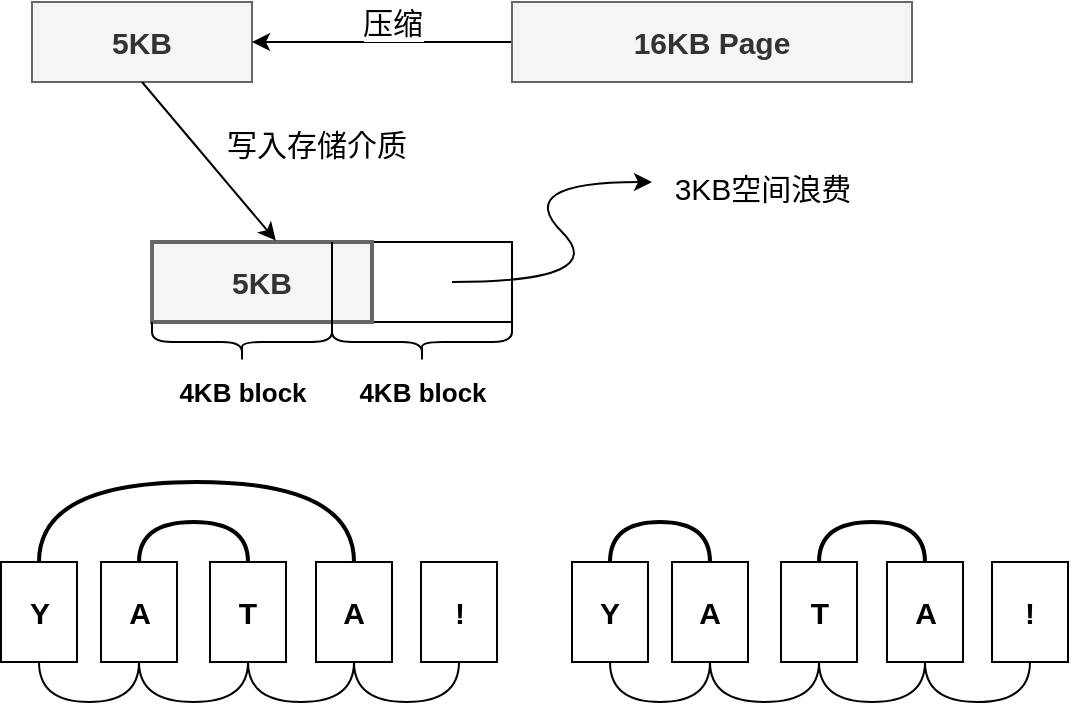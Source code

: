 <mxfile version="24.2.5" type="device">
  <diagram name="第 1 页" id="1plmTfsSaPYjwBltnVix">
    <mxGraphModel dx="757" dy="490" grid="1" gridSize="10" guides="1" tooltips="1" connect="1" arrows="1" fold="1" page="1" pageScale="1" pageWidth="827" pageHeight="1169" math="0" shadow="0">
      <root>
        <mxCell id="0" />
        <mxCell id="1" parent="0" />
        <mxCell id="BMpbnCHBu9v9mtRY_0c9-1" value="5KB" style="rounded=0;whiteSpace=wrap;html=1;fontSize=15;fontStyle=1;fillColor=#f5f5f5;fontColor=#333333;strokeColor=#666666;" vertex="1" parent="1">
          <mxGeometry x="110" y="30" width="110" height="40" as="geometry" />
        </mxCell>
        <mxCell id="BMpbnCHBu9v9mtRY_0c9-4" style="edgeStyle=orthogonalEdgeStyle;rounded=0;orthogonalLoop=1;jettySize=auto;html=1;exitX=0;exitY=0.5;exitDx=0;exitDy=0;entryX=1;entryY=0.5;entryDx=0;entryDy=0;" edge="1" parent="1" source="BMpbnCHBu9v9mtRY_0c9-2" target="BMpbnCHBu9v9mtRY_0c9-1">
          <mxGeometry relative="1" as="geometry" />
        </mxCell>
        <mxCell id="BMpbnCHBu9v9mtRY_0c9-5" value="压缩" style="edgeLabel;html=1;align=center;verticalAlign=middle;resizable=0;points=[];fontSize=15;fontStyle=0" vertex="1" connectable="0" parent="BMpbnCHBu9v9mtRY_0c9-4">
          <mxGeometry x="0.54" y="-2" relative="1" as="geometry">
            <mxPoint x="40" y="-8" as="offset" />
          </mxGeometry>
        </mxCell>
        <mxCell id="BMpbnCHBu9v9mtRY_0c9-2" value="16KB Page" style="rounded=0;whiteSpace=wrap;html=1;fontSize=15;fontStyle=1;fillStyle=auto;shadow=0;glass=0;fillColor=#f5f5f5;fontColor=#333333;strokeColor=#666666;" vertex="1" parent="1">
          <mxGeometry x="350" y="30" width="200" height="40" as="geometry" />
        </mxCell>
        <mxCell id="BMpbnCHBu9v9mtRY_0c9-7" value="" style="rounded=0;whiteSpace=wrap;html=1;fontSize=15;fontStyle=1" vertex="1" parent="1">
          <mxGeometry x="170" y="150" width="180" height="40" as="geometry" />
        </mxCell>
        <mxCell id="BMpbnCHBu9v9mtRY_0c9-8" value="5KB" style="rounded=0;whiteSpace=wrap;html=1;fontSize=15;fontStyle=1;fillColor=#f5f5f5;fontColor=#333333;strokeColor=#666666;strokeWidth=2;" vertex="1" parent="1">
          <mxGeometry x="170" y="150" width="110" height="40" as="geometry" />
        </mxCell>
        <mxCell id="BMpbnCHBu9v9mtRY_0c9-10" value="" style="shape=curlyBracket;whiteSpace=wrap;html=1;rounded=1;labelPosition=left;verticalLabelPosition=middle;align=right;verticalAlign=middle;direction=north;" vertex="1" parent="1">
          <mxGeometry x="170" y="190" width="90" height="20" as="geometry" />
        </mxCell>
        <mxCell id="BMpbnCHBu9v9mtRY_0c9-11" value="" style="shape=curlyBracket;whiteSpace=wrap;html=1;rounded=1;labelPosition=left;verticalLabelPosition=middle;align=right;verticalAlign=middle;direction=north;" vertex="1" parent="1">
          <mxGeometry x="260" y="190" width="90" height="20" as="geometry" />
        </mxCell>
        <mxCell id="BMpbnCHBu9v9mtRY_0c9-12" value="4KB block" style="text;html=1;align=center;verticalAlign=middle;whiteSpace=wrap;rounded=0;fontStyle=1;fontSize=13;" vertex="1" parent="1">
          <mxGeometry x="177.5" y="210" width="75" height="30" as="geometry" />
        </mxCell>
        <mxCell id="BMpbnCHBu9v9mtRY_0c9-13" value="4KB block" style="text;html=1;align=center;verticalAlign=middle;whiteSpace=wrap;rounded=0;fontStyle=1;fontSize=13;" vertex="1" parent="1">
          <mxGeometry x="267.5" y="210" width="75" height="30" as="geometry" />
        </mxCell>
        <mxCell id="BMpbnCHBu9v9mtRY_0c9-14" value="" style="endArrow=none;html=1;rounded=0;" edge="1" parent="1">
          <mxGeometry width="50" height="50" relative="1" as="geometry">
            <mxPoint x="260" y="190" as="sourcePoint" />
            <mxPoint x="260" y="150" as="targetPoint" />
          </mxGeometry>
        </mxCell>
        <mxCell id="BMpbnCHBu9v9mtRY_0c9-15" style="rounded=0;orthogonalLoop=1;jettySize=auto;html=1;exitX=0.5;exitY=1;exitDx=0;exitDy=0;entryX=0.563;entryY=-0.017;entryDx=0;entryDy=0;entryPerimeter=0;" edge="1" parent="1" source="BMpbnCHBu9v9mtRY_0c9-1" target="BMpbnCHBu9v9mtRY_0c9-8">
          <mxGeometry relative="1" as="geometry">
            <mxPoint x="350" y="110" as="sourcePoint" />
            <mxPoint x="220" y="110" as="targetPoint" />
          </mxGeometry>
        </mxCell>
        <mxCell id="BMpbnCHBu9v9mtRY_0c9-16" value="写入存储介质" style="edgeLabel;html=1;align=center;verticalAlign=middle;resizable=0;points=[];fontSize=15;fontStyle=0" vertex="1" connectable="0" parent="BMpbnCHBu9v9mtRY_0c9-15">
          <mxGeometry x="0.54" y="-2" relative="1" as="geometry">
            <mxPoint x="37" y="-32" as="offset" />
          </mxGeometry>
        </mxCell>
        <mxCell id="BMpbnCHBu9v9mtRY_0c9-17" value="" style="curved=1;endArrow=classic;html=1;rounded=0;" edge="1" parent="1">
          <mxGeometry width="50" height="50" relative="1" as="geometry">
            <mxPoint x="320" y="170" as="sourcePoint" />
            <mxPoint x="420" y="120" as="targetPoint" />
            <Array as="points">
              <mxPoint x="400" y="170" />
              <mxPoint x="350" y="120" />
            </Array>
          </mxGeometry>
        </mxCell>
        <mxCell id="BMpbnCHBu9v9mtRY_0c9-18" value="3KB空间浪费" style="text;html=1;align=center;verticalAlign=middle;resizable=0;points=[];autosize=1;strokeColor=none;fillColor=none;fontSize=15;" vertex="1" parent="1">
          <mxGeometry x="420" y="108" width="110" height="30" as="geometry" />
        </mxCell>
        <mxCell id="BMpbnCHBu9v9mtRY_0c9-29" style="rounded=0;orthogonalLoop=1;jettySize=auto;html=1;exitX=0.5;exitY=1;exitDx=0;exitDy=0;entryX=0.5;entryY=1;entryDx=0;entryDy=0;endArrow=none;endFill=0;edgeStyle=orthogonalEdgeStyle;curved=1;" edge="1" parent="1" source="BMpbnCHBu9v9mtRY_0c9-19" target="BMpbnCHBu9v9mtRY_0c9-20">
          <mxGeometry relative="1" as="geometry" />
        </mxCell>
        <mxCell id="BMpbnCHBu9v9mtRY_0c9-43" style="edgeStyle=orthogonalEdgeStyle;rounded=0;orthogonalLoop=1;jettySize=auto;html=1;exitX=0.5;exitY=0;exitDx=0;exitDy=0;entryX=0.5;entryY=0;entryDx=0;entryDy=0;curved=1;endArrow=none;endFill=0;strokeWidth=2;" edge="1" parent="1" source="BMpbnCHBu9v9mtRY_0c9-19" target="BMpbnCHBu9v9mtRY_0c9-22">
          <mxGeometry relative="1" as="geometry">
            <Array as="points">
              <mxPoint x="113" y="270" />
              <mxPoint x="271" y="270" />
            </Array>
          </mxGeometry>
        </mxCell>
        <mxCell id="BMpbnCHBu9v9mtRY_0c9-19" value="Y" style="rounded=0;whiteSpace=wrap;html=1;fontSize=15;fontStyle=1" vertex="1" parent="1">
          <mxGeometry x="94.5" y="310" width="38" height="50" as="geometry" />
        </mxCell>
        <mxCell id="BMpbnCHBu9v9mtRY_0c9-30" style="edgeStyle=orthogonalEdgeStyle;rounded=0;orthogonalLoop=1;jettySize=auto;html=1;exitX=0.5;exitY=1;exitDx=0;exitDy=0;entryX=0.5;entryY=1;entryDx=0;entryDy=0;curved=1;endArrow=none;endFill=0;" edge="1" parent="1" source="BMpbnCHBu9v9mtRY_0c9-20" target="BMpbnCHBu9v9mtRY_0c9-21">
          <mxGeometry relative="1" as="geometry" />
        </mxCell>
        <mxCell id="BMpbnCHBu9v9mtRY_0c9-42" style="edgeStyle=orthogonalEdgeStyle;rounded=0;orthogonalLoop=1;jettySize=auto;html=1;exitX=0.5;exitY=0;exitDx=0;exitDy=0;entryX=0.5;entryY=0;entryDx=0;entryDy=0;curved=1;endArrow=none;endFill=0;strokeWidth=2;" edge="1" parent="1" source="BMpbnCHBu9v9mtRY_0c9-20" target="BMpbnCHBu9v9mtRY_0c9-21">
          <mxGeometry relative="1" as="geometry" />
        </mxCell>
        <mxCell id="BMpbnCHBu9v9mtRY_0c9-20" value="A" style="rounded=0;whiteSpace=wrap;html=1;fontSize=15;fontStyle=1" vertex="1" parent="1">
          <mxGeometry x="144.5" y="310" width="38" height="50" as="geometry" />
        </mxCell>
        <mxCell id="BMpbnCHBu9v9mtRY_0c9-31" style="edgeStyle=orthogonalEdgeStyle;rounded=0;orthogonalLoop=1;jettySize=auto;html=1;exitX=0.5;exitY=1;exitDx=0;exitDy=0;entryX=0.5;entryY=1;entryDx=0;entryDy=0;curved=1;endArrow=none;endFill=0;" edge="1" parent="1" source="BMpbnCHBu9v9mtRY_0c9-21" target="BMpbnCHBu9v9mtRY_0c9-22">
          <mxGeometry relative="1" as="geometry" />
        </mxCell>
        <mxCell id="BMpbnCHBu9v9mtRY_0c9-21" value="T" style="rounded=0;whiteSpace=wrap;html=1;fontSize=15;fontStyle=1" vertex="1" parent="1">
          <mxGeometry x="199" y="310" width="38" height="50" as="geometry" />
        </mxCell>
        <mxCell id="BMpbnCHBu9v9mtRY_0c9-32" style="edgeStyle=orthogonalEdgeStyle;rounded=0;orthogonalLoop=1;jettySize=auto;html=1;exitX=0.5;exitY=1;exitDx=0;exitDy=0;entryX=0.5;entryY=1;entryDx=0;entryDy=0;curved=1;endArrow=none;endFill=0;" edge="1" parent="1" source="BMpbnCHBu9v9mtRY_0c9-22" target="BMpbnCHBu9v9mtRY_0c9-23">
          <mxGeometry relative="1" as="geometry" />
        </mxCell>
        <mxCell id="BMpbnCHBu9v9mtRY_0c9-22" value="A" style="rounded=0;whiteSpace=wrap;html=1;fontSize=15;fontStyle=1" vertex="1" parent="1">
          <mxGeometry x="252" y="310" width="38" height="50" as="geometry" />
        </mxCell>
        <mxCell id="BMpbnCHBu9v9mtRY_0c9-23" value="!" style="rounded=0;whiteSpace=wrap;html=1;fontSize=15;fontStyle=1" vertex="1" parent="1">
          <mxGeometry x="304.5" y="310" width="38" height="50" as="geometry" />
        </mxCell>
        <mxCell id="BMpbnCHBu9v9mtRY_0c9-33" style="rounded=0;orthogonalLoop=1;jettySize=auto;html=1;exitX=0.5;exitY=1;exitDx=0;exitDy=0;entryX=0.5;entryY=1;entryDx=0;entryDy=0;endArrow=none;endFill=0;edgeStyle=orthogonalEdgeStyle;curved=1;" edge="1" parent="1" source="BMpbnCHBu9v9mtRY_0c9-34" target="BMpbnCHBu9v9mtRY_0c9-36">
          <mxGeometry relative="1" as="geometry" />
        </mxCell>
        <mxCell id="BMpbnCHBu9v9mtRY_0c9-44" style="edgeStyle=orthogonalEdgeStyle;rounded=0;orthogonalLoop=1;jettySize=auto;html=1;exitX=0.5;exitY=0;exitDx=0;exitDy=0;entryX=0.5;entryY=0;entryDx=0;entryDy=0;curved=1;endArrow=none;endFill=0;strokeWidth=2;" edge="1" parent="1" source="BMpbnCHBu9v9mtRY_0c9-34" target="BMpbnCHBu9v9mtRY_0c9-36">
          <mxGeometry relative="1" as="geometry" />
        </mxCell>
        <mxCell id="BMpbnCHBu9v9mtRY_0c9-34" value="Y" style="rounded=0;whiteSpace=wrap;html=1;fontSize=15;fontStyle=1" vertex="1" parent="1">
          <mxGeometry x="380" y="310" width="38" height="50" as="geometry" />
        </mxCell>
        <mxCell id="BMpbnCHBu9v9mtRY_0c9-35" style="edgeStyle=orthogonalEdgeStyle;rounded=0;orthogonalLoop=1;jettySize=auto;html=1;exitX=0.5;exitY=1;exitDx=0;exitDy=0;entryX=0.5;entryY=1;entryDx=0;entryDy=0;curved=1;endArrow=none;endFill=0;" edge="1" parent="1" source="BMpbnCHBu9v9mtRY_0c9-36" target="BMpbnCHBu9v9mtRY_0c9-38">
          <mxGeometry relative="1" as="geometry" />
        </mxCell>
        <mxCell id="BMpbnCHBu9v9mtRY_0c9-36" value="A" style="rounded=0;whiteSpace=wrap;html=1;fontSize=15;fontStyle=1" vertex="1" parent="1">
          <mxGeometry x="430" y="310" width="38" height="50" as="geometry" />
        </mxCell>
        <mxCell id="BMpbnCHBu9v9mtRY_0c9-37" style="edgeStyle=orthogonalEdgeStyle;rounded=0;orthogonalLoop=1;jettySize=auto;html=1;exitX=0.5;exitY=1;exitDx=0;exitDy=0;entryX=0.5;entryY=1;entryDx=0;entryDy=0;curved=1;endArrow=none;endFill=0;" edge="1" parent="1" source="BMpbnCHBu9v9mtRY_0c9-38" target="BMpbnCHBu9v9mtRY_0c9-40">
          <mxGeometry relative="1" as="geometry" />
        </mxCell>
        <mxCell id="BMpbnCHBu9v9mtRY_0c9-45" style="edgeStyle=orthogonalEdgeStyle;rounded=0;orthogonalLoop=1;jettySize=auto;html=1;exitX=0.5;exitY=0;exitDx=0;exitDy=0;entryX=0.5;entryY=0;entryDx=0;entryDy=0;curved=1;endArrow=none;endFill=0;strokeWidth=2;" edge="1" parent="1" source="BMpbnCHBu9v9mtRY_0c9-38" target="BMpbnCHBu9v9mtRY_0c9-40">
          <mxGeometry relative="1" as="geometry" />
        </mxCell>
        <mxCell id="BMpbnCHBu9v9mtRY_0c9-38" value="T" style="rounded=0;whiteSpace=wrap;html=1;fontSize=15;fontStyle=1" vertex="1" parent="1">
          <mxGeometry x="484.5" y="310" width="38" height="50" as="geometry" />
        </mxCell>
        <mxCell id="BMpbnCHBu9v9mtRY_0c9-39" style="edgeStyle=orthogonalEdgeStyle;rounded=0;orthogonalLoop=1;jettySize=auto;html=1;exitX=0.5;exitY=1;exitDx=0;exitDy=0;entryX=0.5;entryY=1;entryDx=0;entryDy=0;curved=1;endArrow=none;endFill=0;" edge="1" parent="1" source="BMpbnCHBu9v9mtRY_0c9-40" target="BMpbnCHBu9v9mtRY_0c9-41">
          <mxGeometry relative="1" as="geometry" />
        </mxCell>
        <mxCell id="BMpbnCHBu9v9mtRY_0c9-40" value="A" style="rounded=0;whiteSpace=wrap;html=1;fontSize=15;fontStyle=1" vertex="1" parent="1">
          <mxGeometry x="537.5" y="310" width="38" height="50" as="geometry" />
        </mxCell>
        <mxCell id="BMpbnCHBu9v9mtRY_0c9-41" value="!" style="rounded=0;whiteSpace=wrap;html=1;fontSize=15;fontStyle=1" vertex="1" parent="1">
          <mxGeometry x="590" y="310" width="38" height="50" as="geometry" />
        </mxCell>
      </root>
    </mxGraphModel>
  </diagram>
</mxfile>
